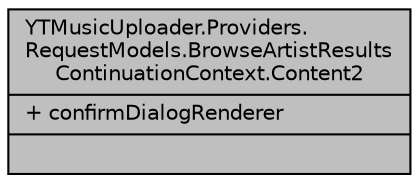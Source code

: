 digraph "YTMusicUploader.Providers.RequestModels.BrowseArtistResultsContinuationContext.Content2"
{
 // LATEX_PDF_SIZE
  edge [fontname="Helvetica",fontsize="10",labelfontname="Helvetica",labelfontsize="10"];
  node [fontname="Helvetica",fontsize="10",shape=record];
  Node1 [label="{YTMusicUploader.Providers.\lRequestModels.BrowseArtistResults\lContinuationContext.Content2\n|+ confirmDialogRenderer\l|}",height=0.2,width=0.4,color="black", fillcolor="grey75", style="filled", fontcolor="black",tooltip=" "];
}

